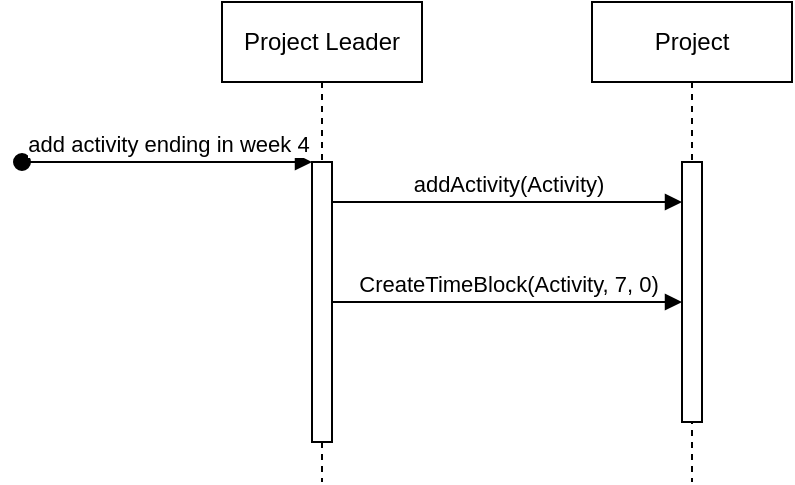 <mxfile version="24.0.4" type="device">
  <diagram name="Page-1" id="2YBvvXClWsGukQMizWep">
    <mxGraphModel dx="1195" dy="635" grid="1" gridSize="10" guides="1" tooltips="1" connect="1" arrows="1" fold="1" page="1" pageScale="1" pageWidth="850" pageHeight="1100" math="0" shadow="0">
      <root>
        <mxCell id="0" />
        <mxCell id="1" parent="0" />
        <mxCell id="s1tqVNHo9jZlaIKsns9A-1" value="Project Leader" style="shape=umlLifeline;perimeter=lifelinePerimeter;whiteSpace=wrap;html=1;container=0;dropTarget=0;collapsible=0;recursiveResize=0;outlineConnect=0;portConstraint=eastwest;newEdgeStyle={&quot;edgeStyle&quot;:&quot;elbowEdgeStyle&quot;,&quot;elbow&quot;:&quot;vertical&quot;,&quot;curved&quot;:0,&quot;rounded&quot;:0};" vertex="1" parent="1">
          <mxGeometry x="190" y="40" width="100" height="240" as="geometry" />
        </mxCell>
        <mxCell id="s1tqVNHo9jZlaIKsns9A-2" value="" style="html=1;points=[];perimeter=orthogonalPerimeter;outlineConnect=0;targetShapes=umlLifeline;portConstraint=eastwest;newEdgeStyle={&quot;edgeStyle&quot;:&quot;elbowEdgeStyle&quot;,&quot;elbow&quot;:&quot;vertical&quot;,&quot;curved&quot;:0,&quot;rounded&quot;:0};" vertex="1" parent="s1tqVNHo9jZlaIKsns9A-1">
          <mxGeometry x="45" y="80" width="10" height="140" as="geometry" />
        </mxCell>
        <mxCell id="s1tqVNHo9jZlaIKsns9A-3" value="add activity ending in week 4" style="html=1;verticalAlign=bottom;startArrow=oval;endArrow=block;startSize=8;edgeStyle=elbowEdgeStyle;elbow=vertical;curved=0;rounded=0;" edge="1" parent="s1tqVNHo9jZlaIKsns9A-1">
          <mxGeometry relative="1" as="geometry">
            <mxPoint x="-100" y="80" as="sourcePoint" />
            <mxPoint x="45" y="80" as="targetPoint" />
          </mxGeometry>
        </mxCell>
        <mxCell id="s1tqVNHo9jZlaIKsns9A-4" value="Project" style="shape=umlLifeline;perimeter=lifelinePerimeter;whiteSpace=wrap;html=1;container=0;dropTarget=0;collapsible=0;recursiveResize=0;outlineConnect=0;portConstraint=eastwest;newEdgeStyle={&quot;edgeStyle&quot;:&quot;elbowEdgeStyle&quot;,&quot;elbow&quot;:&quot;vertical&quot;,&quot;curved&quot;:0,&quot;rounded&quot;:0};" vertex="1" parent="1">
          <mxGeometry x="375" y="40" width="100" height="240" as="geometry" />
        </mxCell>
        <mxCell id="s1tqVNHo9jZlaIKsns9A-5" value="" style="html=1;points=[];perimeter=orthogonalPerimeter;outlineConnect=0;targetShapes=umlLifeline;portConstraint=eastwest;newEdgeStyle={&quot;edgeStyle&quot;:&quot;elbowEdgeStyle&quot;,&quot;elbow&quot;:&quot;vertical&quot;,&quot;curved&quot;:0,&quot;rounded&quot;:0};" vertex="1" parent="s1tqVNHo9jZlaIKsns9A-4">
          <mxGeometry x="45" y="80" width="10" height="130" as="geometry" />
        </mxCell>
        <mxCell id="s1tqVNHo9jZlaIKsns9A-6" value="addActivity(Activity)" style="html=1;verticalAlign=bottom;endArrow=block;curved=0;rounded=0;" edge="1" parent="1" target="s1tqVNHo9jZlaIKsns9A-5">
          <mxGeometry width="80" relative="1" as="geometry">
            <mxPoint x="245" y="140" as="sourcePoint" />
            <mxPoint x="370" y="140" as="targetPoint" />
          </mxGeometry>
        </mxCell>
        <mxCell id="s1tqVNHo9jZlaIKsns9A-7" value="CreateTimeBlock(Activity, 7, 0)" style="html=1;verticalAlign=bottom;endArrow=block;curved=0;rounded=0;" edge="1" parent="1" source="s1tqVNHo9jZlaIKsns9A-2" target="s1tqVNHo9jZlaIKsns9A-5">
          <mxGeometry width="80" relative="1" as="geometry">
            <mxPoint x="250" y="170" as="sourcePoint" />
            <mxPoint x="370" y="170" as="targetPoint" />
          </mxGeometry>
        </mxCell>
      </root>
    </mxGraphModel>
  </diagram>
</mxfile>
